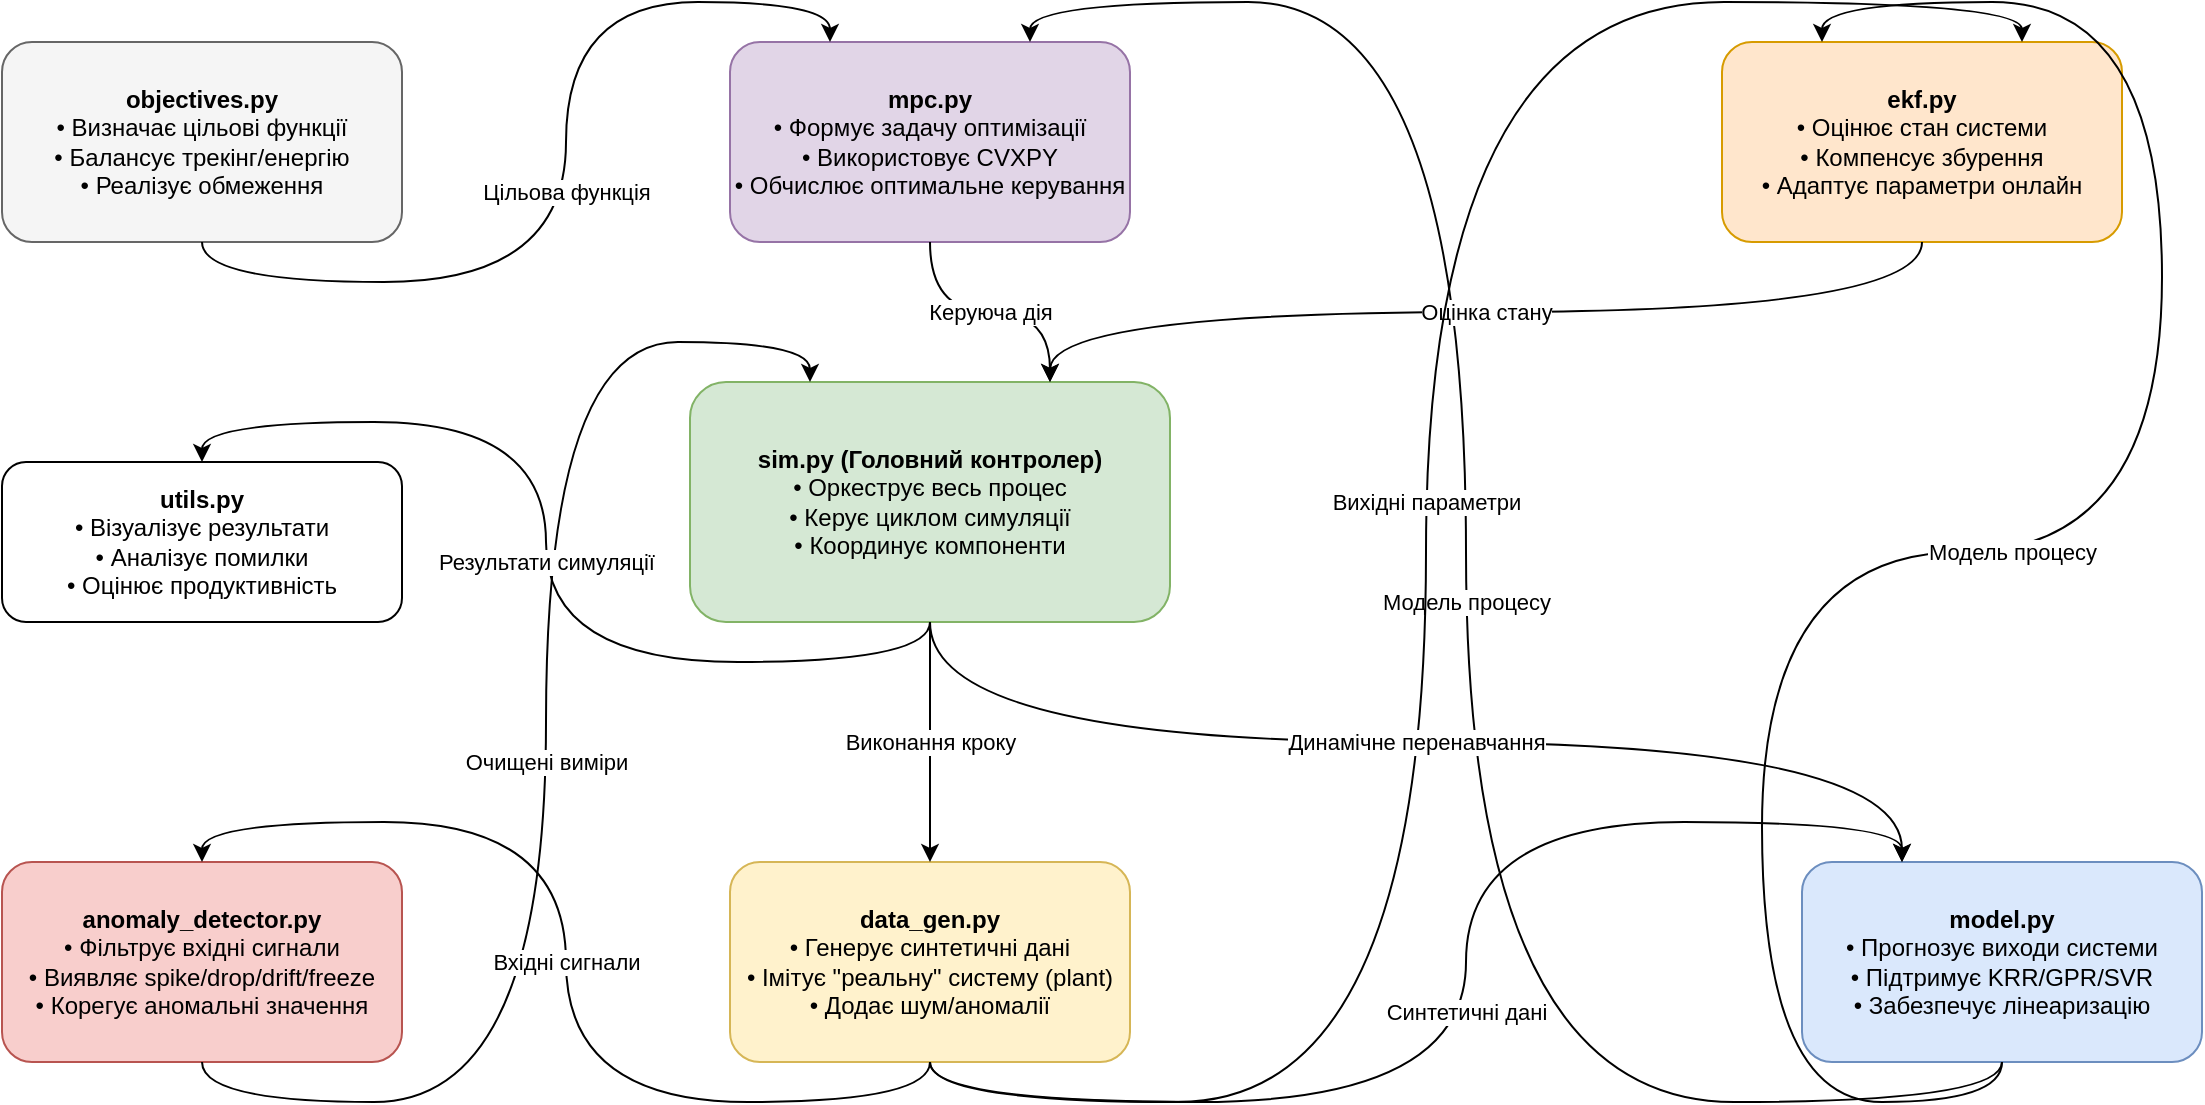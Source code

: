 <mxfile version="27.1.6">
  <diagram name="Принцип роботи симулятора" id="0">
    <mxGraphModel dx="1869" dy="1696" grid="1" gridSize="10" guides="1" tooltips="1" connect="1" arrows="1" fold="1" page="1" pageScale="1" pageWidth="827" pageHeight="1169" math="0" shadow="0">
      <root>
        <mxCell id="0" />
        <mxCell id="1" parent="0" />
        <mxCell id="sim" value="&lt;b&gt;sim.py (Головний контролер)&lt;/b&gt;&lt;br&gt;• Оркеструє весь процес&lt;br&gt;• Керує циклом симуляції&lt;br&gt;• Координує компоненти" style="rounded=1;whiteSpace=wrap;html=1;fillColor=#d5e8d4;strokeColor=#82b366;" parent="1" vertex="1">
          <mxGeometry x="-96" y="-690" width="240" height="120" as="geometry" />
        </mxCell>
        <mxCell id="data_gen" value="&lt;b&gt;data_gen.py&lt;/b&gt;&lt;br&gt;• Генерує синтетичні дані&lt;br&gt;• Імітує &amp;quot;реальну&amp;quot; систему (plant)&lt;br&gt;• Додає шум/аномалії" style="rounded=1;whiteSpace=wrap;html=1;fillColor=#fff2cc;strokeColor=#d6b656;" parent="1" vertex="1">
          <mxGeometry x="-76" y="-450" width="200" height="100" as="geometry" />
        </mxCell>
        <mxCell id="anomaly_detector" value="&lt;b&gt;anomaly_detector.py&lt;/b&gt;&lt;br&gt;• Фільтрує вхідні сигнали&lt;br&gt;• Виявляє spike/drop/drift/freeze&lt;br&gt;• Корегує аномальні значення" style="rounded=1;whiteSpace=wrap;html=1;fillColor=#f8cecc;strokeColor=#b85450;" parent="1" vertex="1">
          <mxGeometry x="-440" y="-450" width="200" height="100" as="geometry" />
        </mxCell>
        <mxCell id="model" value="&lt;b&gt;model.py&lt;/b&gt;&lt;br&gt;• Прогнозує виходи системи&lt;br&gt;• Підтримує KRR/GPR/SVR&lt;br&gt;• Забезпечує лінеаризацію" style="rounded=1;whiteSpace=wrap;html=1;fillColor=#dae8fc;strokeColor=#6c8ebf;" parent="1" vertex="1">
          <mxGeometry x="460" y="-450" width="200" height="100" as="geometry" />
        </mxCell>
        <mxCell id="mpc" value="&lt;b&gt;mpc.py&lt;/b&gt;&lt;br&gt;• Формує задачу оптимізації&lt;br&gt;• Використовує CVXPY&lt;br&gt;• Обчислює оптимальне керування" style="rounded=1;whiteSpace=wrap;html=1;fillColor=#e1d5e7;strokeColor=#9673a6;" parent="1" vertex="1">
          <mxGeometry x="-76" y="-860" width="200" height="100" as="geometry" />
        </mxCell>
        <mxCell id="ekf" value="&lt;b&gt;ekf.py&lt;/b&gt;&lt;br&gt;• Оцінює стан системи&lt;br&gt;• Компенсує збурення&lt;br&gt;• Адаптує параметри онлайн" style="rounded=1;whiteSpace=wrap;html=1;fillColor=#ffe6cc;strokeColor=#d79b00;" parent="1" vertex="1">
          <mxGeometry x="420" y="-860" width="200" height="100" as="geometry" />
        </mxCell>
        <mxCell id="objectives" value="&lt;b&gt;objectives.py&lt;/b&gt;&lt;br&gt;• Визначає цільові функції&lt;br&gt;• Балансує трекінг/енергію&lt;br&gt;• Реалізує обмеження" style="rounded=1;whiteSpace=wrap;html=1;fillColor=#f5f5f5;strokeColor=#666666;" parent="1" vertex="1">
          <mxGeometry x="-440" y="-860" width="200" height="100" as="geometry" />
        </mxCell>
        <mxCell id="utils" value="&lt;b&gt;utils.py&lt;/b&gt;&lt;br&gt;• Візуалізує результати&lt;br&gt;• Аналізує помилки&lt;br&gt;• Оцінює продуктивність" style="rounded=1;whiteSpace=wrap;html=1;fillColor=#ffffff;strokeColor=#000000;" parent="1" vertex="1">
          <mxGeometry x="-440" y="-650" width="200" height="80" as="geometry" />
        </mxCell>
        <mxCell id="arrow1" value="Синтетичні дані" style="edgeStyle=orthogonalEdgeStyle;rounded=0;orthogonalLoop=1;jettySize=auto;html=1;exitX=0.5;exitY=1;exitDx=0;exitDy=0;entryX=0.25;entryY=0;entryDx=0;entryDy=0;curved=1;" parent="1" source="data_gen" target="model" edge="1">
          <mxGeometry relative="1" as="geometry" />
        </mxCell>
        <mxCell id="arrow2" value="Модель процесу" style="edgeStyle=orthogonalEdgeStyle;rounded=0;orthogonalLoop=1;jettySize=auto;html=1;exitX=0.5;exitY=1;exitDx=0;exitDy=0;entryX=0.75;entryY=0;entryDx=0;entryDy=0;curved=1;" parent="1" source="model" target="mpc" edge="1">
          <mxGeometry relative="1" as="geometry" />
        </mxCell>
        <mxCell id="arrow3" value="Модель процесу" style="edgeStyle=orthogonalEdgeStyle;rounded=0;orthogonalLoop=1;jettySize=auto;html=1;exitX=0.5;exitY=1;exitDx=0;exitDy=0;entryX=0.25;entryY=0;entryDx=0;entryDy=0;curved=1;" parent="1" source="model" target="ekf" edge="1">
          <mxGeometry relative="1" as="geometry" />
        </mxCell>
        <mxCell id="arrow4" value="Цільова функція" style="edgeStyle=orthogonalEdgeStyle;rounded=0;orthogonalLoop=1;jettySize=auto;html=1;exitX=0.5;exitY=1;exitDx=0;exitDy=0;entryX=0.25;entryY=0;entryDx=0;entryDy=0;curved=1;" parent="1" source="objectives" target="mpc" edge="1">
          <mxGeometry relative="1" as="geometry">
            <mxPoint x="200" y="-960" as="targetPoint" />
          </mxGeometry>
        </mxCell>
        <mxCell id="arrow5" value="Очищені виміри" style="edgeStyle=orthogonalEdgeStyle;rounded=0;orthogonalLoop=1;jettySize=auto;html=1;exitX=0.5;exitY=1;exitDx=0;exitDy=0;entryX=0.25;entryY=0;entryDx=0;entryDy=0;curved=1;" parent="1" source="anomaly_detector" target="sim" edge="1">
          <mxGeometry relative="1" as="geometry">
            <mxPoint x="-130" y="-270" as="sourcePoint" />
            <mxPoint x="150" y="-530" as="targetPoint" />
          </mxGeometry>
        </mxCell>
        <mxCell id="arrow6" value="Керуюча дія" style="edgeStyle=orthogonalEdgeStyle;rounded=0;orthogonalLoop=1;jettySize=auto;html=1;exitX=0.5;exitY=1;exitDx=0;exitDy=0;entryX=0.75;entryY=0;entryDx=0;entryDy=0;curved=1;" parent="1" source="mpc" target="sim" edge="1">
          <mxGeometry relative="1" as="geometry">
            <mxPoint x="390" y="-440" as="sourcePoint" />
            <mxPoint x="270" y="-530" as="targetPoint" />
          </mxGeometry>
        </mxCell>
        <mxCell id="arrow7" value="Оцінка стану" style="edgeStyle=orthogonalEdgeStyle;rounded=0;orthogonalLoop=1;jettySize=auto;html=1;exitX=0.5;exitY=1;exitDx=0;exitDy=0;entryX=0.75;entryY=0;entryDx=0;entryDy=0;curved=1;" parent="1" source="ekf" target="sim" edge="1">
          <mxGeometry relative="1" as="geometry">
            <mxPoint x="390" y="-320" as="sourcePoint" />
            <mxPoint x="270" y="-530" as="targetPoint" />
          </mxGeometry>
        </mxCell>
        <mxCell id="arrow8" value="Виконання кроку" style="edgeStyle=orthogonalEdgeStyle;rounded=0;orthogonalLoop=1;jettySize=auto;html=1;exitX=0.5;exitY=1;exitDx=0;exitDy=0;entryX=0.5;entryY=0;entryDx=0;entryDy=0;curved=1;" parent="1" source="sim" target="data_gen" edge="1">
          <mxGeometry relative="1" as="geometry">
            <mxPoint x="150" y="-530" as="sourcePoint" />
            <mxPoint x="-130" y="-440" as="targetPoint" />
          </mxGeometry>
        </mxCell>
        <mxCell id="arrow9" value="Вихідні параметри" style="edgeStyle=orthogonalEdgeStyle;rounded=0;orthogonalLoop=1;jettySize=auto;html=1;exitX=0.5;exitY=1;exitDx=0;exitDy=0;entryX=0.75;entryY=0;entryDx=0;entryDy=0;curved=1;" parent="1" source="data_gen" target="ekf" edge="1">
          <mxGeometry relative="1" as="geometry" />
        </mxCell>
        <mxCell id="arrow10" value="Результати симуляції" style="edgeStyle=orthogonalEdgeStyle;rounded=0;orthogonalLoop=1;jettySize=auto;html=1;exitX=0.5;exitY=1;exitDx=0;exitDy=0;entryX=0.5;entryY=0;entryDx=0;entryDy=0;curved=1;" parent="1" source="sim" target="utils" edge="1">
          <mxGeometry relative="1" as="geometry" />
        </mxCell>
        <mxCell id="arrow11" value="Динамічне перенавчання" style="edgeStyle=orthogonalEdgeStyle;rounded=0;orthogonalLoop=1;jettySize=auto;html=1;exitX=0.5;exitY=1;exitDx=0;exitDy=0;entryX=0.25;entryY=0;entryDx=0;entryDy=0;curved=1;" parent="1" source="sim" target="model" edge="1">
          <mxGeometry relative="1" as="geometry">
            <mxPoint x="150" y="-530" as="sourcePoint" />
            <mxPoint x="130" y="-490" as="targetPoint" />
          </mxGeometry>
        </mxCell>
        <mxCell id="arrow12" value="Вхідні сигнали" style="edgeStyle=orthogonalEdgeStyle;rounded=0;orthogonalLoop=1;jettySize=auto;html=1;exitX=0.5;exitY=1;exitDx=0;exitDy=0;entryX=0.5;entryY=0;entryDx=0;entryDy=0;curved=1;" parent="1" source="data_gen" target="anomaly_detector" edge="1">
          <mxGeometry relative="1" as="geometry" />
        </mxCell>
      </root>
    </mxGraphModel>
  </diagram>
</mxfile>
